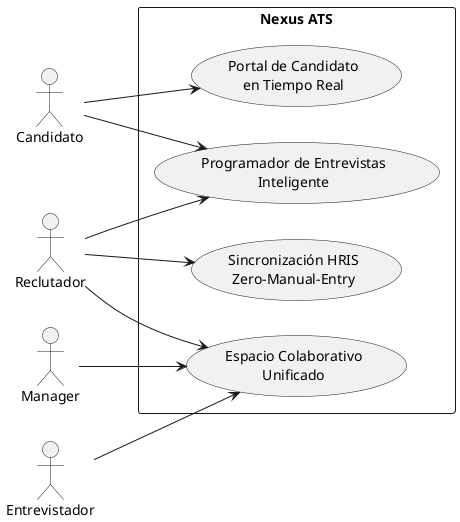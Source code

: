 ```plantuml
@startuml
left to right direction
actor Candidato as C
actor Reclutador as R
actor Manager as M
actor Entrevistador as E
rectangle "Nexus ATS" {
  usecase "Portal de Candidato\nen Tiempo Real" as UC1
  usecase "Programador de Entrevistas\nInteligente" as UC2
  usecase "Sincronización HRIS\nZero-Manual-Entry" as UC2d
  usecase "Espacio Colaborativo\nUnificado" as UC3
}
C --> UC1
C --> UC2
R --> UC2
R --> UC2d
R --> UC3
M --> UC3
E --> UC3
@enduml
```

